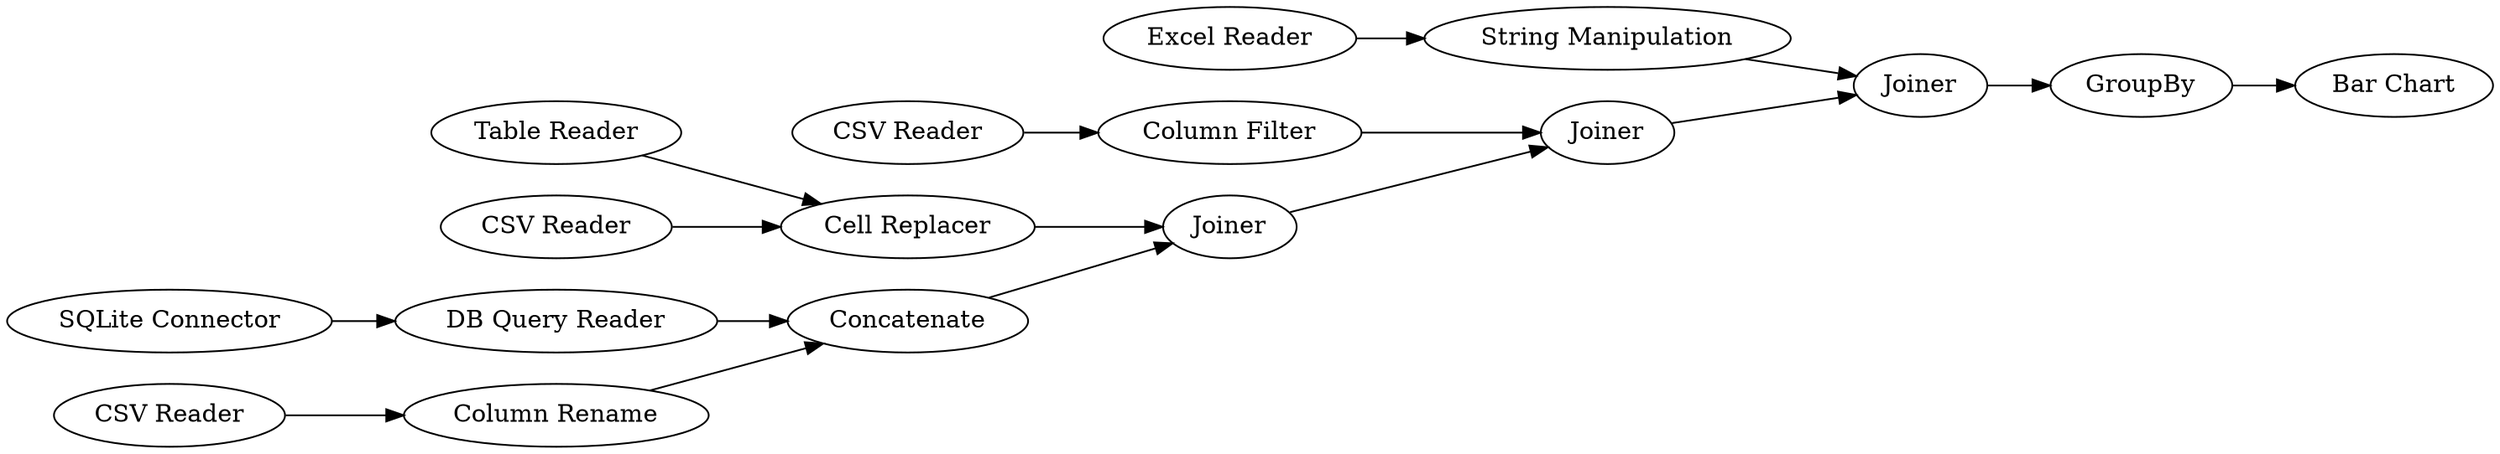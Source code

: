 digraph {
	2 [label="Column Rename"]
	3 [label=Concatenate]
	4 [label="DB Query Reader"]
	6 [label=Joiner]
	7 [label="CSV Reader"]
	8 [label="SQLite Connector"]
	11 [label="Table Reader"]
	12 [label="CSV Reader"]
	13 [label="Cell Replacer"]
	15 [label="Column Filter"]
	17 [label="CSV Reader"]
	18 [label="Excel Reader"]
	19 [label=Joiner]
	20 [label=Joiner]
	21 [label="String Manipulation"]
	22 [label=GroupBy]
	23 [label="Bar Chart"]
	2 -> 3
	3 -> 6
	4 -> 3
	6 -> 19
	7 -> 2
	8 -> 4
	11 -> 13
	12 -> 13
	13 -> 6
	15 -> 19
	17 -> 15
	18 -> 21
	19 -> 20
	20 -> 22
	21 -> 20
	22 -> 23
	rankdir=LR
}
